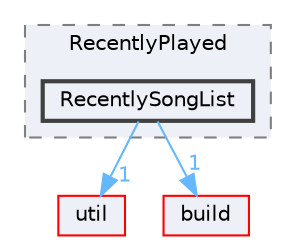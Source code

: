 digraph "RecentlySongList"
{
 // LATEX_PDF_SIZE
  bgcolor="transparent";
  edge [fontname=Helvetica,fontsize=10,labelfontname=Helvetica,labelfontsize=10];
  node [fontname=Helvetica,fontsize=10,shape=box,height=0.2,width=0.4];
  compound=true
  subgraph clusterdir_a29342a547cf0e6ba750c0544229179e {
    graph [ bgcolor="#edf0f7", pencolor="grey50", label="RecentlyPlayed", fontname=Helvetica,fontsize=10 style="filled,dashed", URL="dir_a29342a547cf0e6ba750c0544229179e.html",tooltip=""]
  dir_e496599185756bd2aecff0bb43141580 [label="RecentlySongList", fillcolor="#edf0f7", color="grey25", style="filled,bold", URL="dir_e496599185756bd2aecff0bb43141580.html",tooltip=""];
  }
  dir_23ec12649285f9fabf3a6b7380226c28 [label="util", fillcolor="#edf0f7", color="red", style="filled", URL="dir_23ec12649285f9fabf3a6b7380226c28.html",tooltip=""];
  dir_4fef79e7177ba769987a8da36c892c5f [label="build", fillcolor="#edf0f7", color="red", style="filled", URL="dir_4fef79e7177ba769987a8da36c892c5f.html",tooltip=""];
  dir_e496599185756bd2aecff0bb43141580->dir_23ec12649285f9fabf3a6b7380226c28 [headlabel="1", labeldistance=1.5 headhref="dir_000312_000357.html" href="dir_000312_000357.html" color="steelblue1" fontcolor="steelblue1"];
  dir_e496599185756bd2aecff0bb43141580->dir_4fef79e7177ba769987a8da36c892c5f [headlabel="1", labeldistance=1.5 headhref="dir_000312_000041.html" href="dir_000312_000041.html" color="steelblue1" fontcolor="steelblue1"];
}
